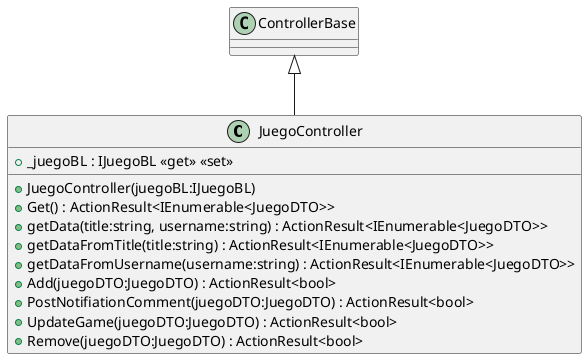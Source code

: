 @startuml
class JuegoController {
    + _juegoBL : IJuegoBL <<get>> <<set>>
    + JuegoController(juegoBL:IJuegoBL)
    + Get() : ActionResult<IEnumerable<JuegoDTO>>
    + getData(title:string, username:string) : ActionResult<IEnumerable<JuegoDTO>>
    + getDataFromTitle(title:string) : ActionResult<IEnumerable<JuegoDTO>>
    + getDataFromUsername(username:string) : ActionResult<IEnumerable<JuegoDTO>>
    + Add(juegoDTO:JuegoDTO) : ActionResult<bool>
    + PostNotifiationComment(juegoDTO:JuegoDTO) : ActionResult<bool>
    + UpdateGame(juegoDTO:JuegoDTO) : ActionResult<bool>
    + Remove(juegoDTO:JuegoDTO) : ActionResult<bool>
}
ControllerBase <|-- JuegoController
@enduml
